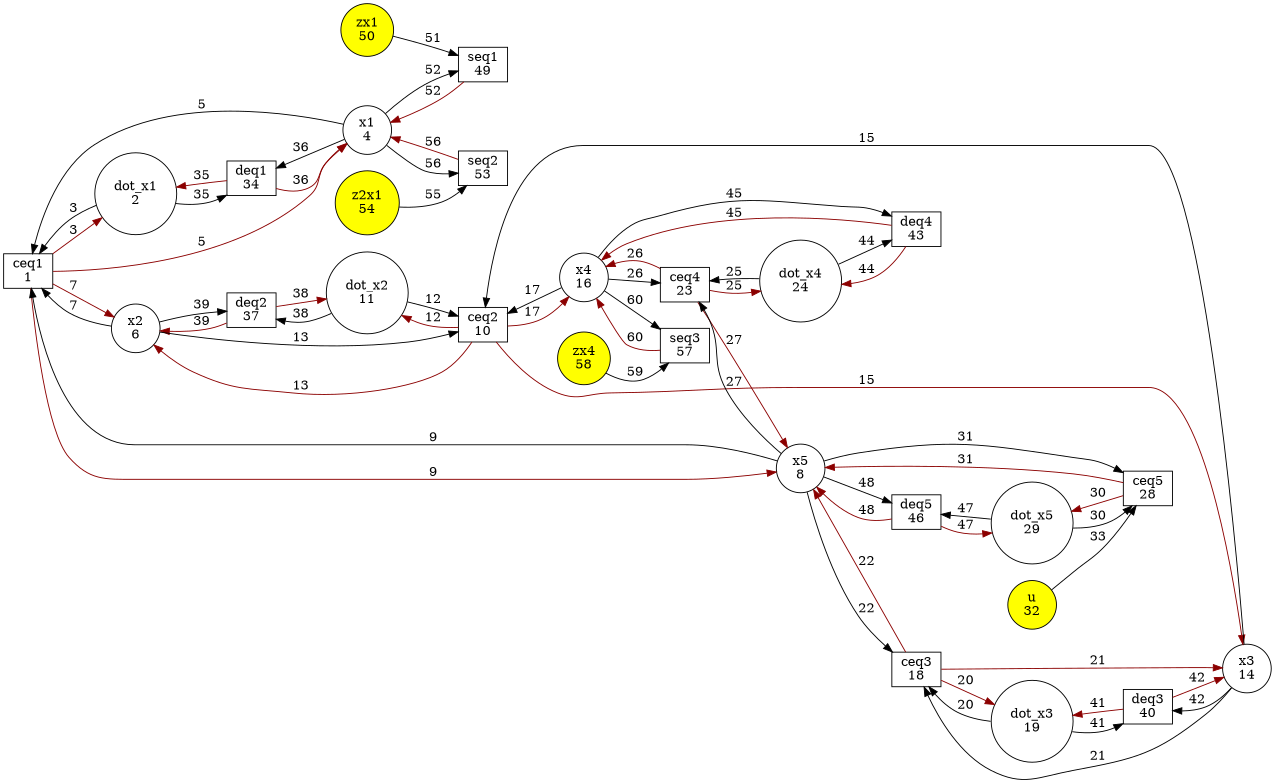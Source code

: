 digraph G {
rankdir = LR;
size ="8.5"
node [shape = box, fillcolor = white, style = filled, label="ceq1
1"]; ceq1;
node [shape = box, fillcolor = white, style = filled, label="ceq2
10"]; ceq2;
node [shape = box, fillcolor = white, style = filled, label="ceq3
18"]; ceq3;
node [shape = box, fillcolor = white, style = filled, label="ceq4
23"]; ceq4;
node [shape = box, fillcolor = white, style = filled, label="ceq5
28"]; ceq5;
node [shape = box, fillcolor = white, style = filled, label="deq1
34"]; deq1;
node [shape = box, fillcolor = white, style = filled, label="deq2
37"]; deq2;
node [shape = box, fillcolor = white, style = filled, label="deq3
40"]; deq3;
node [shape = box, fillcolor = white, style = filled, label="deq4
43"]; deq4;
node [shape = box, fillcolor = white, style = filled, label="deq5
46"]; deq5;
node [shape = box, fillcolor = white, style = filled, label="seq1
49"]; seq1;
node [shape = box, fillcolor = white, style = filled, label="seq2
53"]; seq2;
node [shape = box, fillcolor = white, style = filled, label="seq3
57"]; seq3;
node [shape = circle, fillcolor = white, style = filled, label="dot_x1
2"]; dot_x1;
node [shape = circle, fillcolor = white, style = filled, label="x1
4"]; x1;
node [shape = circle, fillcolor = white, style = filled, label="x2
6"]; x2;
node [shape = circle, fillcolor = white, style = filled, label="x5
8"]; x5;
node [shape = circle, fillcolor = white, style = filled, label="dot_x2
11"]; dot_x2;
node [shape = circle, fillcolor = white, style = filled, label="x3
14"]; x3;
node [shape = circle, fillcolor = white, style = filled, label="x4
16"]; x4;
node [shape = circle, fillcolor = white, style = filled, label="dot_x3
19"]; dot_x3;
node [shape = circle, fillcolor = white, style = filled, label="dot_x4
24"]; dot_x4;
node [shape = circle, fillcolor = white, style = filled, label="dot_x5
29"]; dot_x5;
node [shape = circle, fillcolor = yellow, style = filled, label="u
32"]; u;
node [shape = circle, fillcolor = yellow, style = filled, label="zx1
50"]; zx1;
node [shape = circle, fillcolor = yellow, style = filled, label="z2x1
54"]; z2x1;
node [shape = circle, fillcolor = yellow, style = filled, label="zx4
58"]; zx4;
ceq1 -> dot_x1 [penwidth = 1, label = "3", color = red4 ];
dot_x1 -> ceq1 [penwidth = 1, label = "3"];
ceq1 -> x1 [penwidth = 1, label = "5", color = red4 ];
x1 -> ceq1 [penwidth = 1, label = "5"];
ceq1 -> x2 [penwidth = 1, label = "7", color = red4 ];
x2 -> ceq1 [penwidth = 1, label = "7"];
ceq1 -> x5 [penwidth = 1, label = "9", color = red4 ];
x5 -> ceq1 [penwidth = 1, label = "9"];
ceq2 -> dot_x2 [penwidth = 1, label = "12", color = red4 ];
dot_x2 -> ceq2 [penwidth = 1, label = "12"];
ceq2 -> x2 [penwidth = 1, label = "13", color = red4 ];
x2 -> ceq2 [penwidth = 1, label = "13"];
ceq2 -> x3 [penwidth = 1, label = "15", color = red4 ];
x3 -> ceq2 [penwidth = 1, label = "15"];
ceq2 -> x4 [penwidth = 1, label = "17", color = red4 ];
x4 -> ceq2 [penwidth = 1, label = "17"];
ceq3 -> dot_x3 [penwidth = 1, label = "20", color = red4 ];
dot_x3 -> ceq3 [penwidth = 1, label = "20"];
ceq3 -> x3 [penwidth = 1, label = "21", color = red4 ];
x3 -> ceq3 [penwidth = 1, label = "21"];
ceq3 -> x5 [penwidth = 1, label = "22", color = red4 ];
x5 -> ceq3 [penwidth = 1, label = "22"];
ceq4 -> dot_x4 [penwidth = 1, label = "25", color = red4 ];
dot_x4 -> ceq4 [penwidth = 1, label = "25"];
ceq4 -> x4 [penwidth = 1, label = "26", color = red4 ];
x4 -> ceq4 [penwidth = 1, label = "26"];
ceq4 -> x5 [penwidth = 1, label = "27", color = red4 ];
x5 -> ceq4 [penwidth = 1, label = "27"];
ceq5 -> dot_x5 [penwidth = 1, label = "30", color = red4 ];
dot_x5 -> ceq5 [penwidth = 1, label = "30"];
ceq5 -> x5 [penwidth = 1, label = "31", color = red4 ];
x5 -> ceq5 [penwidth = 1, label = "31"];
u -> ceq5 [penwidth = 1, label = "33"];
deq1 -> dot_x1 [penwidth = 1, label = "35", color = red4 ];
dot_x1 -> deq1 [penwidth = 1, label = "35"];
deq1 -> x1 [penwidth = 1, label = "36", color = red4 ];
x1 -> deq1 [penwidth = 1, label = "36"];
deq2 -> dot_x2 [penwidth = 1, label = "38", color = red4 ];
dot_x2 -> deq2 [penwidth = 1, label = "38"];
deq2 -> x2 [penwidth = 1, label = "39", color = red4 ];
x2 -> deq2 [penwidth = 1, label = "39"];
deq3 -> dot_x3 [penwidth = 1, label = "41", color = red4 ];
dot_x3 -> deq3 [penwidth = 1, label = "41"];
deq3 -> x3 [penwidth = 1, label = "42", color = red4 ];
x3 -> deq3 [penwidth = 1, label = "42"];
deq4 -> dot_x4 [penwidth = 1, label = "44", color = red4 ];
dot_x4 -> deq4 [penwidth = 1, label = "44"];
deq4 -> x4 [penwidth = 1, label = "45", color = red4 ];
x4 -> deq4 [penwidth = 1, label = "45"];
deq5 -> dot_x5 [penwidth = 1, label = "47", color = red4 ];
dot_x5 -> deq5 [penwidth = 1, label = "47"];
deq5 -> x5 [penwidth = 1, label = "48", color = red4 ];
x5 -> deq5 [penwidth = 1, label = "48"];
zx1 -> seq1 [penwidth = 1, label = "51"];
seq1 -> x1 [penwidth = 1, label = "52", color = red4 ];
x1 -> seq1 [penwidth = 1, label = "52"];
z2x1 -> seq2 [penwidth = 1, label = "55"];
seq2 -> x1 [penwidth = 1, label = "56", color = red4 ];
x1 -> seq2 [penwidth = 1, label = "56"];
zx4 -> seq3 [penwidth = 1, label = "59"];
seq3 -> x4 [penwidth = 1, label = "60", color = red4 ];
x4 -> seq3 [penwidth = 1, label = "60"];
}
